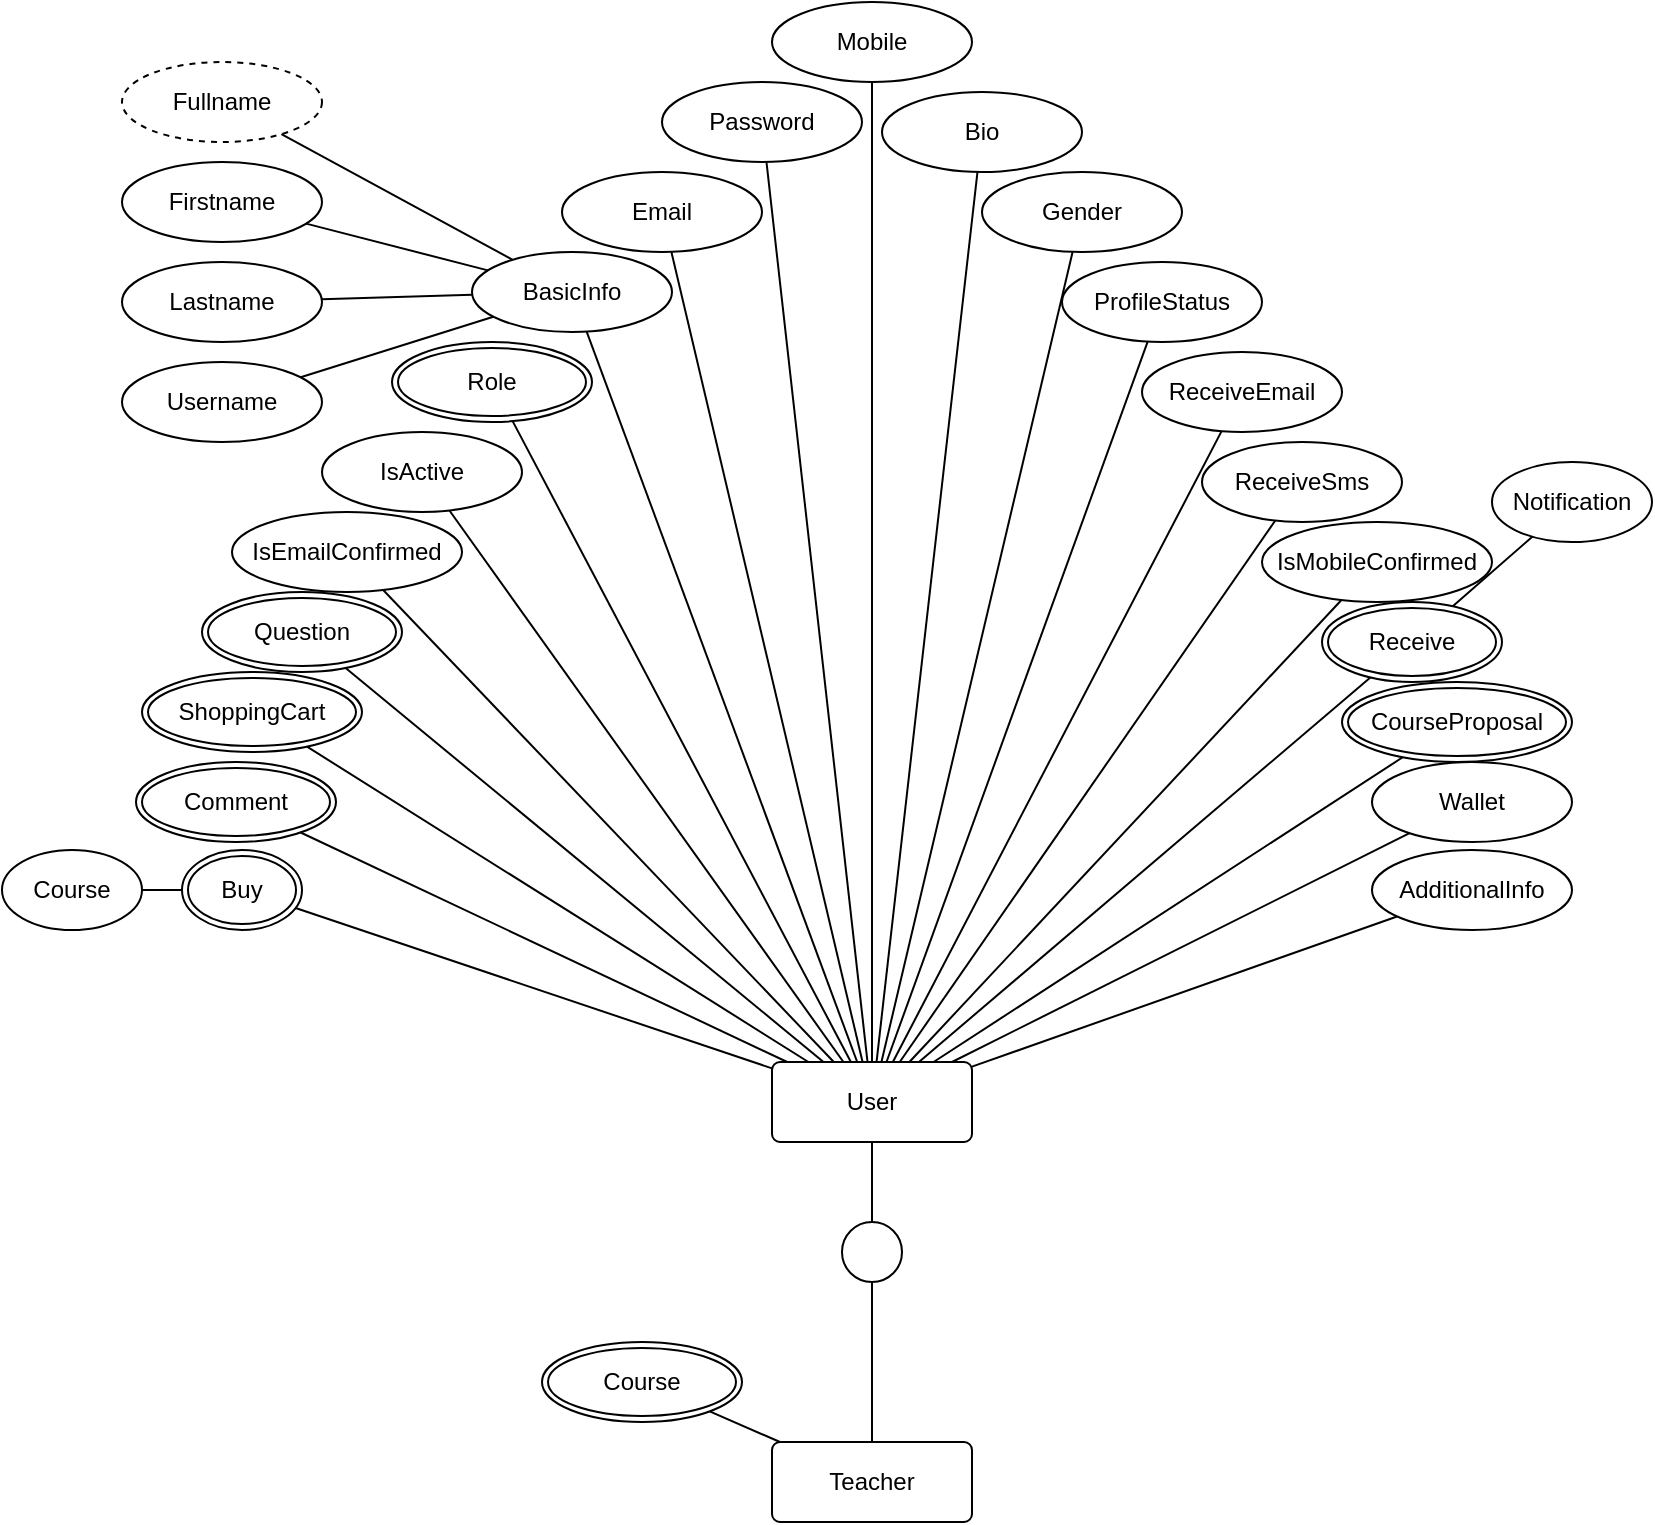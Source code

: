 <mxfile version="24.7.17">
  <diagram name="Page-1" id="q_7cUYKbDyWXEJi8XfUE">
    <mxGraphModel dx="1322" dy="684" grid="1" gridSize="10" guides="1" tooltips="1" connect="1" arrows="1" fold="1" page="1" pageScale="1" pageWidth="850" pageHeight="1100" math="0" shadow="0">
      <root>
        <mxCell id="0" />
        <mxCell id="1" parent="0" />
        <mxCell id="tZno0B_276ftqPlQfzbx-22" value="User" style="rounded=1;arcSize=10;whiteSpace=wrap;html=1;align=center;" parent="1" vertex="1">
          <mxGeometry x="395" y="620" width="100" height="40" as="geometry" />
        </mxCell>
        <mxCell id="tZno0B_276ftqPlQfzbx-23" value="BasicInfo" style="ellipse;whiteSpace=wrap;html=1;align=center;" parent="1" vertex="1">
          <mxGeometry x="245" y="215" width="100" height="40" as="geometry" />
        </mxCell>
        <mxCell id="tZno0B_276ftqPlQfzbx-24" value="" style="endArrow=none;html=1;rounded=0;" parent="1" source="tZno0B_276ftqPlQfzbx-23" target="tZno0B_276ftqPlQfzbx-22" edge="1">
          <mxGeometry relative="1" as="geometry">
            <mxPoint x="315" y="405" as="sourcePoint" />
            <mxPoint x="475" y="405" as="targetPoint" />
          </mxGeometry>
        </mxCell>
        <mxCell id="tZno0B_276ftqPlQfzbx-25" value="Firstname" style="ellipse;whiteSpace=wrap;html=1;align=center;" parent="1" vertex="1">
          <mxGeometry x="70" y="170" width="100" height="40" as="geometry" />
        </mxCell>
        <mxCell id="tZno0B_276ftqPlQfzbx-26" value="Lastname" style="ellipse;whiteSpace=wrap;html=1;align=center;" parent="1" vertex="1">
          <mxGeometry x="70" y="220" width="100" height="40" as="geometry" />
        </mxCell>
        <mxCell id="tZno0B_276ftqPlQfzbx-27" value="Username" style="ellipse;whiteSpace=wrap;html=1;align=center;" parent="1" vertex="1">
          <mxGeometry x="70" y="270" width="100" height="40" as="geometry" />
        </mxCell>
        <mxCell id="tZno0B_276ftqPlQfzbx-28" value="Fullname" style="ellipse;whiteSpace=wrap;html=1;align=center;dashed=1;" parent="1" vertex="1">
          <mxGeometry x="70" y="120" width="100" height="40" as="geometry" />
        </mxCell>
        <mxCell id="tZno0B_276ftqPlQfzbx-29" value="" style="endArrow=none;html=1;rounded=0;" parent="1" source="tZno0B_276ftqPlQfzbx-28" target="tZno0B_276ftqPlQfzbx-23" edge="1">
          <mxGeometry relative="1" as="geometry">
            <mxPoint x="335" y="340" as="sourcePoint" />
            <mxPoint x="495" y="340" as="targetPoint" />
          </mxGeometry>
        </mxCell>
        <mxCell id="tZno0B_276ftqPlQfzbx-30" value="" style="endArrow=none;html=1;rounded=0;" parent="1" source="tZno0B_276ftqPlQfzbx-25" target="tZno0B_276ftqPlQfzbx-23" edge="1">
          <mxGeometry relative="1" as="geometry">
            <mxPoint x="248" y="197" as="sourcePoint" />
            <mxPoint x="505" y="350" as="targetPoint" />
          </mxGeometry>
        </mxCell>
        <mxCell id="tZno0B_276ftqPlQfzbx-31" value="" style="endArrow=none;html=1;rounded=0;" parent="1" source="tZno0B_276ftqPlQfzbx-26" target="tZno0B_276ftqPlQfzbx-23" edge="1">
          <mxGeometry relative="1" as="geometry">
            <mxPoint x="254" y="245" as="sourcePoint" />
            <mxPoint x="515" y="360" as="targetPoint" />
          </mxGeometry>
        </mxCell>
        <mxCell id="tZno0B_276ftqPlQfzbx-32" value="" style="endArrow=none;html=1;rounded=0;" parent="1" source="tZno0B_276ftqPlQfzbx-27" target="tZno0B_276ftqPlQfzbx-23" edge="1">
          <mxGeometry relative="1" as="geometry">
            <mxPoint x="260" y="292" as="sourcePoint" />
            <mxPoint x="525" y="370" as="targetPoint" />
          </mxGeometry>
        </mxCell>
        <mxCell id="tZno0B_276ftqPlQfzbx-33" value="Email" style="ellipse;whiteSpace=wrap;html=1;align=center;" parent="1" vertex="1">
          <mxGeometry x="290" y="175" width="100" height="40" as="geometry" />
        </mxCell>
        <mxCell id="tZno0B_276ftqPlQfzbx-34" value="" style="endArrow=none;html=1;rounded=0;" parent="1" source="tZno0B_276ftqPlQfzbx-33" target="tZno0B_276ftqPlQfzbx-22" edge="1">
          <mxGeometry relative="1" as="geometry">
            <mxPoint x="285" y="385" as="sourcePoint" />
            <mxPoint x="445" y="385" as="targetPoint" />
          </mxGeometry>
        </mxCell>
        <mxCell id="tZno0B_276ftqPlQfzbx-35" value="Password" style="ellipse;whiteSpace=wrap;html=1;align=center;" parent="1" vertex="1">
          <mxGeometry x="340" y="130" width="100" height="40" as="geometry" />
        </mxCell>
        <mxCell id="tZno0B_276ftqPlQfzbx-36" value="" style="endArrow=none;html=1;rounded=0;" parent="1" source="tZno0B_276ftqPlQfzbx-35" target="tZno0B_276ftqPlQfzbx-22" edge="1">
          <mxGeometry relative="1" as="geometry">
            <mxPoint x="470" y="405" as="sourcePoint" />
            <mxPoint x="630" y="405" as="targetPoint" />
          </mxGeometry>
        </mxCell>
        <mxCell id="tZno0B_276ftqPlQfzbx-39" value="Mobile" style="ellipse;whiteSpace=wrap;html=1;align=center;" parent="1" vertex="1">
          <mxGeometry x="395" y="90" width="100" height="40" as="geometry" />
        </mxCell>
        <mxCell id="tZno0B_276ftqPlQfzbx-40" value="" style="endArrow=none;html=1;rounded=0;" parent="1" source="tZno0B_276ftqPlQfzbx-39" target="tZno0B_276ftqPlQfzbx-22" edge="1">
          <mxGeometry relative="1" as="geometry">
            <mxPoint x="490" y="245" as="sourcePoint" />
            <mxPoint x="650" y="245" as="targetPoint" />
          </mxGeometry>
        </mxCell>
        <mxCell id="tZno0B_276ftqPlQfzbx-41" value="Bio" style="ellipse;whiteSpace=wrap;html=1;align=center;" parent="1" vertex="1">
          <mxGeometry x="450" y="135" width="100" height="40" as="geometry" />
        </mxCell>
        <mxCell id="tZno0B_276ftqPlQfzbx-42" value="Gender" style="ellipse;whiteSpace=wrap;html=1;align=center;" parent="1" vertex="1">
          <mxGeometry x="500" y="175" width="100" height="40" as="geometry" />
        </mxCell>
        <mxCell id="tZno0B_276ftqPlQfzbx-43" value="ProfileStatus" style="ellipse;whiteSpace=wrap;html=1;align=center;" parent="1" vertex="1">
          <mxGeometry x="540" y="220" width="100" height="40" as="geometry" />
        </mxCell>
        <mxCell id="tZno0B_276ftqPlQfzbx-44" value="ReceiveEmail" style="ellipse;whiteSpace=wrap;html=1;align=center;" parent="1" vertex="1">
          <mxGeometry x="580" y="265" width="100" height="40" as="geometry" />
        </mxCell>
        <mxCell id="tZno0B_276ftqPlQfzbx-45" value="ReceiveSms" style="ellipse;whiteSpace=wrap;html=1;align=center;" parent="1" vertex="1">
          <mxGeometry x="610" y="310" width="100" height="40" as="geometry" />
        </mxCell>
        <mxCell id="tZno0B_276ftqPlQfzbx-46" value="" style="endArrow=none;html=1;rounded=0;" parent="1" source="tZno0B_276ftqPlQfzbx-41" target="tZno0B_276ftqPlQfzbx-22" edge="1">
          <mxGeometry relative="1" as="geometry">
            <mxPoint x="490" y="330" as="sourcePoint" />
            <mxPoint x="650" y="330" as="targetPoint" />
          </mxGeometry>
        </mxCell>
        <mxCell id="tZno0B_276ftqPlQfzbx-47" value="" style="endArrow=none;html=1;rounded=0;" parent="1" source="tZno0B_276ftqPlQfzbx-42" target="tZno0B_276ftqPlQfzbx-22" edge="1">
          <mxGeometry relative="1" as="geometry">
            <mxPoint x="530" y="390" as="sourcePoint" />
            <mxPoint x="690" y="390" as="targetPoint" />
          </mxGeometry>
        </mxCell>
        <mxCell id="tZno0B_276ftqPlQfzbx-48" value="" style="endArrow=none;html=1;rounded=0;" parent="1" source="tZno0B_276ftqPlQfzbx-43" target="tZno0B_276ftqPlQfzbx-22" edge="1">
          <mxGeometry relative="1" as="geometry">
            <mxPoint x="570" y="390" as="sourcePoint" />
            <mxPoint x="730" y="390" as="targetPoint" />
          </mxGeometry>
        </mxCell>
        <mxCell id="tZno0B_276ftqPlQfzbx-49" value="" style="endArrow=none;html=1;rounded=0;" parent="1" source="tZno0B_276ftqPlQfzbx-44" target="tZno0B_276ftqPlQfzbx-22" edge="1">
          <mxGeometry relative="1" as="geometry">
            <mxPoint x="690" y="410" as="sourcePoint" />
            <mxPoint x="850" y="410" as="targetPoint" />
          </mxGeometry>
        </mxCell>
        <mxCell id="tZno0B_276ftqPlQfzbx-50" value="" style="endArrow=none;html=1;rounded=0;" parent="1" source="tZno0B_276ftqPlQfzbx-45" target="tZno0B_276ftqPlQfzbx-22" edge="1">
          <mxGeometry relative="1" as="geometry">
            <mxPoint x="674.999" y="420.001" as="sourcePoint" />
            <mxPoint x="862.66" y="486.7" as="targetPoint" />
          </mxGeometry>
        </mxCell>
        <mxCell id="tZno0B_276ftqPlQfzbx-51" value="Role" style="ellipse;shape=doubleEllipse;margin=3;whiteSpace=wrap;html=1;align=center;" parent="1" vertex="1">
          <mxGeometry x="205" y="260" width="100" height="40" as="geometry" />
        </mxCell>
        <mxCell id="tZno0B_276ftqPlQfzbx-52" value="" style="endArrow=none;html=1;rounded=0;" parent="1" source="tZno0B_276ftqPlQfzbx-51" target="tZno0B_276ftqPlQfzbx-22" edge="1">
          <mxGeometry relative="1" as="geometry">
            <mxPoint x="270" y="410" as="sourcePoint" />
            <mxPoint x="430" y="410" as="targetPoint" />
          </mxGeometry>
        </mxCell>
        <mxCell id="tZno0B_276ftqPlQfzbx-53" value="IsActive" style="ellipse;whiteSpace=wrap;html=1;align=center;" parent="1" vertex="1">
          <mxGeometry x="170" y="305" width="100" height="40" as="geometry" />
        </mxCell>
        <mxCell id="tZno0B_276ftqPlQfzbx-54" value="" style="endArrow=none;html=1;rounded=0;" parent="1" source="tZno0B_276ftqPlQfzbx-53" target="tZno0B_276ftqPlQfzbx-22" edge="1">
          <mxGeometry relative="1" as="geometry">
            <mxPoint x="270" y="470" as="sourcePoint" />
            <mxPoint x="430" y="470" as="targetPoint" />
          </mxGeometry>
        </mxCell>
        <mxCell id="tZno0B_276ftqPlQfzbx-55" value="IsEmailConfirmed" style="ellipse;whiteSpace=wrap;html=1;align=center;" parent="1" vertex="1">
          <mxGeometry x="125" y="345" width="115" height="40" as="geometry" />
        </mxCell>
        <mxCell id="tZno0B_276ftqPlQfzbx-56" value="" style="endArrow=none;html=1;rounded=0;" parent="1" source="tZno0B_276ftqPlQfzbx-55" target="tZno0B_276ftqPlQfzbx-22" edge="1">
          <mxGeometry relative="1" as="geometry">
            <mxPoint x="290" y="510" as="sourcePoint" />
            <mxPoint x="450" y="510" as="targetPoint" />
          </mxGeometry>
        </mxCell>
        <mxCell id="tZno0B_276ftqPlQfzbx-57" value="IsMobileConfirmed" style="ellipse;whiteSpace=wrap;html=1;align=center;" parent="1" vertex="1">
          <mxGeometry x="640" y="350" width="115" height="40" as="geometry" />
        </mxCell>
        <mxCell id="tZno0B_276ftqPlQfzbx-58" value="" style="endArrow=none;html=1;rounded=0;" parent="1" source="tZno0B_276ftqPlQfzbx-57" target="tZno0B_276ftqPlQfzbx-22" edge="1">
          <mxGeometry relative="1" as="geometry">
            <mxPoint x="580" y="450" as="sourcePoint" />
            <mxPoint x="740" y="450" as="targetPoint" />
          </mxGeometry>
        </mxCell>
        <mxCell id="tZno0B_276ftqPlQfzbx-59" value="Receive" style="ellipse;shape=doubleEllipse;margin=3;whiteSpace=wrap;html=1;align=center;" parent="1" vertex="1">
          <mxGeometry x="670" y="390" width="90" height="40" as="geometry" />
        </mxCell>
        <mxCell id="tZno0B_276ftqPlQfzbx-60" value="" style="endArrow=none;html=1;rounded=0;" parent="1" source="tZno0B_276ftqPlQfzbx-22" target="tZno0B_276ftqPlQfzbx-59" edge="1">
          <mxGeometry relative="1" as="geometry">
            <mxPoint x="530" y="520" as="sourcePoint" />
            <mxPoint x="690" y="520" as="targetPoint" />
          </mxGeometry>
        </mxCell>
        <mxCell id="tZno0B_276ftqPlQfzbx-63" value="Notification" style="ellipse;whiteSpace=wrap;html=1;align=center;" parent="1" vertex="1">
          <mxGeometry x="755" y="320" width="80" height="40" as="geometry" />
        </mxCell>
        <mxCell id="tZno0B_276ftqPlQfzbx-64" value="" style="endArrow=none;html=1;rounded=0;" parent="1" source="tZno0B_276ftqPlQfzbx-59" target="tZno0B_276ftqPlQfzbx-63" edge="1">
          <mxGeometry relative="1" as="geometry">
            <mxPoint x="760" y="520" as="sourcePoint" />
            <mxPoint x="920" y="520" as="targetPoint" />
          </mxGeometry>
        </mxCell>
        <mxCell id="tZno0B_276ftqPlQfzbx-65" value="Question" style="ellipse;shape=doubleEllipse;margin=3;whiteSpace=wrap;html=1;align=center;" parent="1" vertex="1">
          <mxGeometry x="110" y="385" width="100" height="40" as="geometry" />
        </mxCell>
        <mxCell id="tZno0B_276ftqPlQfzbx-66" value="" style="endArrow=none;html=1;rounded=0;" parent="1" source="tZno0B_276ftqPlQfzbx-65" target="tZno0B_276ftqPlQfzbx-22" edge="1">
          <mxGeometry relative="1" as="geometry">
            <mxPoint x="370" y="540" as="sourcePoint" />
            <mxPoint x="530" y="540" as="targetPoint" />
          </mxGeometry>
        </mxCell>
        <mxCell id="tZno0B_276ftqPlQfzbx-71" value="" style="endArrow=none;html=1;rounded=0;" parent="1" source="tZno0B_276ftqPlQfzbx-22" target="tZno0B_276ftqPlQfzbx-72" edge="1">
          <mxGeometry relative="1" as="geometry">
            <mxPoint x="530" y="560" as="sourcePoint" />
            <mxPoint x="684" y="488" as="targetPoint" />
          </mxGeometry>
        </mxCell>
        <mxCell id="tZno0B_276ftqPlQfzbx-72" value="CourseProposal" style="ellipse;shape=doubleEllipse;margin=3;whiteSpace=wrap;html=1;align=center;" parent="1" vertex="1">
          <mxGeometry x="680" y="430" width="115" height="40" as="geometry" />
        </mxCell>
        <mxCell id="tZno0B_276ftqPlQfzbx-73" value="Wallet" style="ellipse;whiteSpace=wrap;html=1;align=center;" parent="1" vertex="1">
          <mxGeometry x="695" y="470" width="100" height="40" as="geometry" />
        </mxCell>
        <mxCell id="tZno0B_276ftqPlQfzbx-74" value="" style="endArrow=none;html=1;rounded=0;" parent="1" source="tZno0B_276ftqPlQfzbx-22" target="tZno0B_276ftqPlQfzbx-73" edge="1">
          <mxGeometry relative="1" as="geometry">
            <mxPoint x="540" y="550" as="sourcePoint" />
            <mxPoint x="700" y="550" as="targetPoint" />
          </mxGeometry>
        </mxCell>
        <mxCell id="tZno0B_276ftqPlQfzbx-75" value="" style="endArrow=none;html=1;rounded=0;" parent="1" source="tZno0B_276ftqPlQfzbx-76" target="tZno0B_276ftqPlQfzbx-22" edge="1">
          <mxGeometry relative="1" as="geometry">
            <mxPoint x="177.36" y="543.413" as="sourcePoint" />
            <mxPoint x="380" y="600" as="targetPoint" />
          </mxGeometry>
        </mxCell>
        <mxCell id="tZno0B_276ftqPlQfzbx-76" value="ShoppingCart" style="ellipse;shape=doubleEllipse;margin=3;whiteSpace=wrap;html=1;align=center;" parent="1" vertex="1">
          <mxGeometry x="80" y="425" width="110" height="40" as="geometry" />
        </mxCell>
        <mxCell id="tZno0B_276ftqPlQfzbx-77" value="Comment" style="ellipse;shape=doubleEllipse;margin=3;whiteSpace=wrap;html=1;align=center;" parent="1" vertex="1">
          <mxGeometry x="77" y="470" width="100" height="40" as="geometry" />
        </mxCell>
        <mxCell id="tZno0B_276ftqPlQfzbx-78" value="" style="endArrow=none;html=1;rounded=0;" parent="1" source="tZno0B_276ftqPlQfzbx-22" target="tZno0B_276ftqPlQfzbx-77" edge="1">
          <mxGeometry relative="1" as="geometry">
            <mxPoint x="590" y="680" as="sourcePoint" />
            <mxPoint x="750" y="680" as="targetPoint" />
          </mxGeometry>
        </mxCell>
        <mxCell id="5JyFmHw_D7XaI0NVEz0W-1" value="AdditionalInfo" style="ellipse;whiteSpace=wrap;html=1;align=center;" vertex="1" parent="1">
          <mxGeometry x="695" y="514" width="100" height="40" as="geometry" />
        </mxCell>
        <mxCell id="5JyFmHw_D7XaI0NVEz0W-2" value="" style="endArrow=none;html=1;rounded=0;" edge="1" parent="1" source="tZno0B_276ftqPlQfzbx-22" target="5JyFmHw_D7XaI0NVEz0W-1">
          <mxGeometry relative="1" as="geometry">
            <mxPoint x="495" y="630" as="sourcePoint" />
            <mxPoint x="724" y="516" as="targetPoint" />
          </mxGeometry>
        </mxCell>
        <mxCell id="5JyFmHw_D7XaI0NVEz0W-3" value="Teacher" style="rounded=1;arcSize=10;whiteSpace=wrap;html=1;align=center;" vertex="1" parent="1">
          <mxGeometry x="395" y="810" width="100" height="40" as="geometry" />
        </mxCell>
        <mxCell id="5JyFmHw_D7XaI0NVEz0W-5" value="" style="endArrow=none;html=1;rounded=0;" edge="1" parent="1" source="5JyFmHw_D7XaI0NVEz0W-6" target="tZno0B_276ftqPlQfzbx-22">
          <mxGeometry relative="1" as="geometry">
            <mxPoint x="310" y="790" as="sourcePoint" />
            <mxPoint x="470" y="790" as="targetPoint" />
          </mxGeometry>
        </mxCell>
        <mxCell id="5JyFmHw_D7XaI0NVEz0W-7" value="" style="endArrow=none;html=1;rounded=0;" edge="1" parent="1" source="5JyFmHw_D7XaI0NVEz0W-3" target="5JyFmHw_D7XaI0NVEz0W-6">
          <mxGeometry relative="1" as="geometry">
            <mxPoint x="445" y="880" as="sourcePoint" />
            <mxPoint x="445" y="660" as="targetPoint" />
          </mxGeometry>
        </mxCell>
        <mxCell id="5JyFmHw_D7XaI0NVEz0W-6" value="" style="ellipse;whiteSpace=wrap;html=1;aspect=fixed;" vertex="1" parent="1">
          <mxGeometry x="430" y="700" width="30" height="30" as="geometry" />
        </mxCell>
        <mxCell id="5JyFmHw_D7XaI0NVEz0W-8" value="Buy" style="ellipse;shape=doubleEllipse;margin=3;whiteSpace=wrap;html=1;align=center;" vertex="1" parent="1">
          <mxGeometry x="100" y="514" width="60" height="40" as="geometry" />
        </mxCell>
        <mxCell id="5JyFmHw_D7XaI0NVEz0W-9" value="" style="endArrow=none;html=1;rounded=0;" edge="1" parent="1" source="5JyFmHw_D7XaI0NVEz0W-8" target="tZno0B_276ftqPlQfzbx-22">
          <mxGeometry relative="1" as="geometry">
            <mxPoint x="190" y="640" as="sourcePoint" />
            <mxPoint x="350" y="640" as="targetPoint" />
          </mxGeometry>
        </mxCell>
        <mxCell id="5JyFmHw_D7XaI0NVEz0W-10" value="Course" style="ellipse;whiteSpace=wrap;html=1;align=center;" vertex="1" parent="1">
          <mxGeometry x="10" y="514" width="70" height="40" as="geometry" />
        </mxCell>
        <mxCell id="5JyFmHw_D7XaI0NVEz0W-11" value="" style="endArrow=none;html=1;rounded=0;" edge="1" parent="1" source="5JyFmHw_D7XaI0NVEz0W-10" target="5JyFmHw_D7XaI0NVEz0W-8">
          <mxGeometry relative="1" as="geometry">
            <mxPoint x="20" y="590" as="sourcePoint" />
            <mxPoint x="180" y="590" as="targetPoint" />
          </mxGeometry>
        </mxCell>
        <mxCell id="5JyFmHw_D7XaI0NVEz0W-12" value="Course" style="ellipse;shape=doubleEllipse;margin=3;whiteSpace=wrap;html=1;align=center;" vertex="1" parent="1">
          <mxGeometry x="280" y="760" width="100" height="40" as="geometry" />
        </mxCell>
        <mxCell id="5JyFmHw_D7XaI0NVEz0W-13" value="" style="endArrow=none;html=1;rounded=0;" edge="1" parent="1" source="5JyFmHw_D7XaI0NVEz0W-12" target="5JyFmHw_D7XaI0NVEz0W-3">
          <mxGeometry relative="1" as="geometry">
            <mxPoint x="340" y="810" as="sourcePoint" />
            <mxPoint x="500" y="810" as="targetPoint" />
          </mxGeometry>
        </mxCell>
      </root>
    </mxGraphModel>
  </diagram>
</mxfile>

